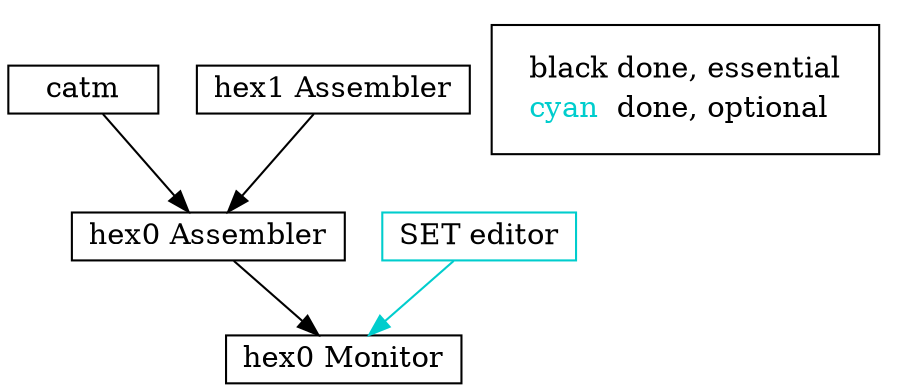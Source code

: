 digraph  {
  node[shape=box,width=1,height=0.25];
  edge [height=0.25];

  "hex0 Monitor" [label = "hex0 Monitor", color = black, shape = box];
  "hex0 Assembler" [label = "hex0 Assembler", color = black, shape = box];
  "SET" [label = "SET editor", color = cyan3, shape = box];
  # "hex1 Assembler" [label = "hex1 Assembler", color = black, shape = box];
  # "hex2 Assembler" [label = "hex2 Assembler", color = black, shape = box];
  # "M1 Macro assembler" [label = "M1 Macro assembler", color = black, shape = box];
  "catm" [label = "catm", color = black, shape = box];
  # "Slow_Lisp" [label = "Slow Lisp", color = green3, shape = box];
  # "Stage0-FORTH" [label = "Stage0 FORTH", color = green3, shape = box];
  # "cc_x86" [label = "cc_x86", color = black, shape = box];
  # "M2-Planet" [label = "M2-PLanet", color = black, shape = box];
  # "M2-Moon" [label = "M2-Moon", color = orange, shape = box];
  # "mescc-tools-seed" [label = "mescc-tools-seed", color = black, shape = box];
  # "?" [label = "?", color = red1, shape = box];
  # "bootstrap-binaries" [label = "bootstrap-binaries", color=red1, shape = box];
  # "mescc-tools" [label = "mescc-tools", color = black, shape = box];
  # "Mes' Libc M2" [label = "Mes' Libc M2", color = red1, shape = box];
  # "Mes' M2" [label = "Mes' M2", color = red1, shape = box];
  # "Mes Libc" [label = "Mes Libc", color = cyan3, shape = box];
  # "Mes" [label = "Mes", color = cyan3, shape = box];
  # "mescc" [label = "mescc", color = black, shape = box];
  # "Mes Libc +tcc" [label = "Mes Libc +tcc", color = black, shape = box];
  # "tcc" [label = "tcc", color = black, shape = box];
  # "Mes Libc +GNU" [label = "Mes Libc +GNU", color = black, shape = box];
  # "gcc-core 2.95.3" [label = "gcc-core 2.95.3", color = black, shape = box];
  # "glibc 2.2.5" [label = "glibc 2.2.5", color = black, shape = box];
  # "gcc 2.95.3" [label = "gcc 2.95.3", color = black, shape = box];
  # "glibc 2.16" [label = "glibc 2.16", color = black, shape = box];
  # "gcc 4.7.4" [label = "gcc 4.7.4", color = black, shape = box];

  "SET" -> "hex0 Monitor" [color = cyan3];
  "hex0 Assembler" -> "hex0 Monitor" [color = black];
  "hex1 Assembler" -> "hex0 Assembler" [color = black];
  # "hex2 Assembler" -> "hex1 Assembler" [color = black];
  # "hex2 Assembler" -> "catm" [color = black];
  # "M1 Macro assembler" -> "hex2 Assembler" [color = black];
  # "M1 Macro assembler" -> "catm" [color = black];
  "catm" -> "hex0 Assembler" [color = black];
  # "Slow_Lisp" -> "M1 Macro assembler" [color = green3];
  # "Stage0-FORTH" -> "M1 Macro assembler" [color = green3];
  # "cc_x86" -> "M1 Macro assembler" [color = black];
  # "M2-Planet" -> "cc_x86" [color = black];
  # "M2-Moon" -> "M1 Macro assembler" [color = orange];

  # "mescc-tools-seed" -> "cc_x86" [color = black];
  # "mescc-tools" -> "mescc-tools-seed" [color = black];
  # "mescc-tools" -> "M2-Planet" [color = black];

  # "Mes' Libc M2" -> "M2-Planet" [color = red1];

  # "Mes' M2" -> "mescc-tools" [color = red1];
  # "Mes' M2" -> "Mes' Libc M2" [color = red1];
  # "Mes' M2" -> "M2-Planet" [color = black];

  # "Mes" -> "mescc-tools" [color = cyan3];
  # "Mes" -> "Mes Libc" [color = cyan3];

  # "mescc" -> "Mes' M2" [color = red1];
  # "mescc" -> "Mes" [color = cyan3];

  # "Mes Libc +tcc" -> "Mes' M2" [color = red1];

  # "tcc" -> "Mes Libc +tcc" [color = black];
  # "tcc" -> "bootstrap-binaries" [color = black];
  # "tcc" -> "mescc" [color = black];

  # "gcc-core 2.95.3" -> "Mes Libc +GNU " [color = black];
  # "gcc-core 2.95.3" -> "bootstrap-binaries" [color = black];
  # "gcc-core 2.95.3" -> "tcc" [color = black];

  # "make" -> "Mes Libc +GNU" [color = black];
  # "make" -> "tcc" [color = black];
  # "make" -> "bootstrap-binaries" [color = black];

  # "glibc 2.2.5" -> "gcc-core 2.95.3" [color = black];
  # "glibc 2.2.5" -> "binutils" [color = black];
  # "glibc 2.2.5" -> "Mes Libc +GNU" [color = black];
  # "glibc 2.2.5" -> "make" [color = black];
  # "glibc 2.2.5" -> "bootstrap-binaries" [color = black];

  # "gcc 2.95.3" -> "gcc-core 2.95.3" [color = black];
  # "gcc 2.95.3" -> "binutils" [color = black];
  # "gcc 2.95.3" -> "glibc 2.2.5" [color = black];
  # "gcc 2.95.3" -> "make" [color = black];
  # "gcc 2.95.3" -> "bootstrap-binaries" [color = black];

  # "glibc 2.16" -> "glibc 2.2.5" [color = black];
  # "glibc 2.16" -> "binutils" [color = black];
  # "glibc 2.16" -> "gcc 2.95.3" [color = black];
  # "glibc 2.16" -> "make" [color = black];
  # "glibc 2.16" -> "bootstrap-binaries" [color = black];

  # "gcc 4.7.4" -> "glibc 2.16" [color = black];
  # "gcc 4.7.4" -> "binutils" [color = black];
  # "gcc 4.7.4" -> "gcc 2.95.3" [color = black];
  # "gcc 4.7.4" -> "make" [color = black];
  # "gcc 4.7.4" -> "bootstrap-binaries" [color = black];

  node [shape=plaintext]
  subgraph cluster_01 {
    key [label=<<table border="0" cellpadding="2" cellspacing="0" cellborder="0">
      <tr><td align="left"><font color="black">black</font></td><td align="left">done, essential</td></tr>
      <tr><td align="left"><font color="cyan3">cyan</font></td><td align="left">done, optional</td></tr>
<!--
      <tr><td align="left"><font color="green3">green</font></td><td align="left">done, undecided</td></tr>
      <tr><td align="left"><font color="red1">red</font></td><td align="left">in progress, essential</td></tr>
      <tr><td align="left"><font color="orange">orange</font></td><td align="left">in progress, undecided</td></tr>
!-->
      </table>>]
  }
}
